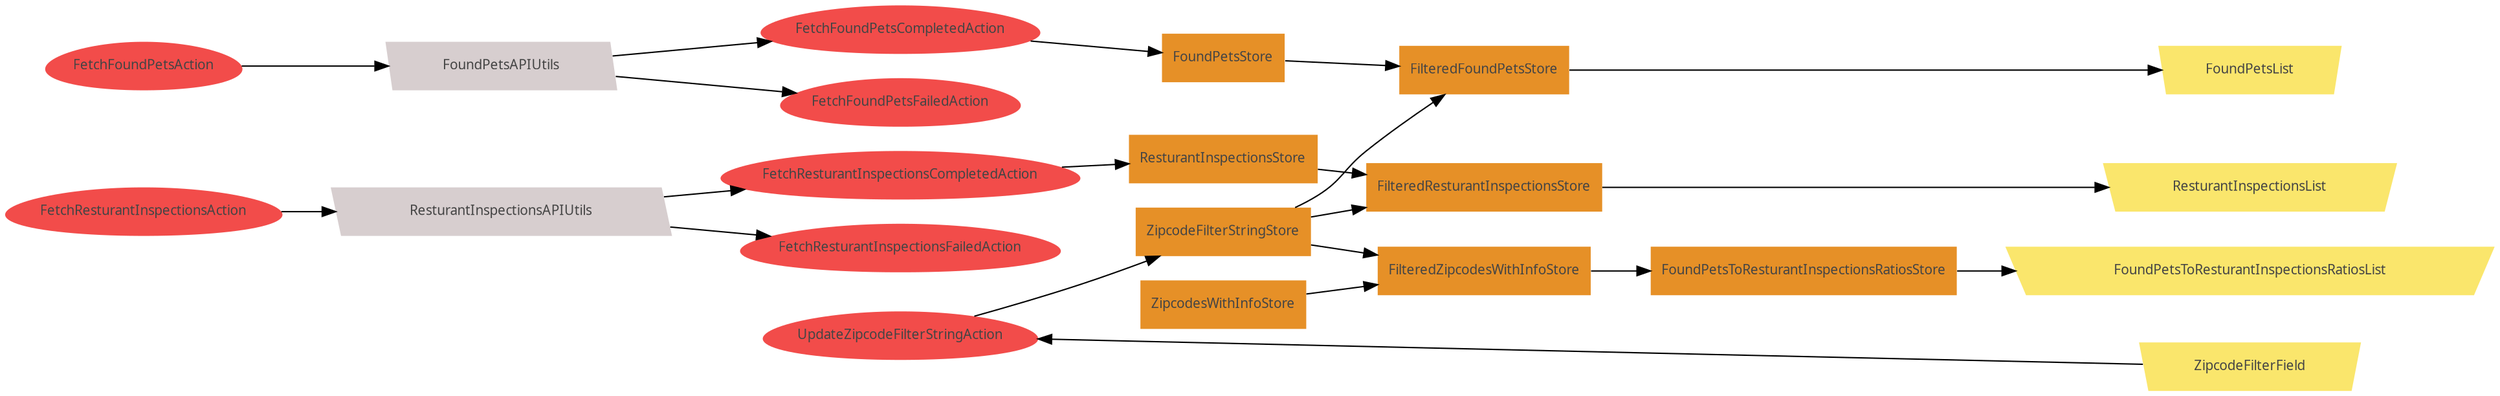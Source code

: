 digraph SystemDiagram {
    graph [rankdir=LR, clusterrank=local, style=dashed];
    node [fontname="Menlo", fontsize=10, fontcolor="#444444", color=none];
    FetchFoundPetsAction, FetchFoundPetsCompletedAction, FetchFoundPetsFailedAction, FetchResturantInspectionsAction, FetchResturantInspectionsCompletedAction, FetchResturantInspectionsFailedAction, UpdateZipcodeFilterStringAction [shape=polygon, sides=100, distortion=-0.1875, style=filled, fillcolor="#f24c4a"];
    subgraph {
        rank=same;
        FetchFoundPetsCompletedAction, FetchFoundPetsFailedAction, FetchResturantInspectionsCompletedAction, FetchResturantInspectionsFailedAction, UpdateZipcodeFilterStringAction;
    }
    subgraph APIUtils {
        rank=same;
        FoundPetsAPIUtils, ResturantInspectionsAPIUtils [shape=polygon, skew=-0.0625, style=filled, fillcolor="#D7CECF"];
    }
    FilteredFoundPetsStore, FoundPetsToResturantInspectionsRatiosStore, FilteredResturantInspectionsStore, ResturantInspectionsStore, FilteredZipcodesWithInfoStore, ZipcodeFilterStringStore, FoundPetsStore, ZipcodesWithInfoStore [shape=rect, style=filled, fillcolor="#E69027"];
    subgraph ReactComponents {
        rank=same;
        FoundPetsList, ResturantInspectionsList, FoundPetsToResturantInspectionsRatiosList, ZipcodeFilterField [shape=polygon, distortion=0.0625, style=filled, fillcolor="#FAE66C"];
    }

    FetchFoundPetsAction -> FoundPetsAPIUtils -> FetchFoundPetsCompletedAction, FetchFoundPetsFailedAction;
    FetchResturantInspectionsAction -> ResturantInspectionsAPIUtils -> FetchResturantInspectionsCompletedAction, FetchResturantInspectionsFailedAction;

    FetchFoundPetsCompletedAction -> FoundPetsStore -> FilteredFoundPetsStore -> FoundPetsList;
    FetchResturantInspectionsCompletedAction -> ResturantInspectionsStore -> FilteredResturantInspectionsStore -> ResturantInspectionsList;
    ZipcodesWithInfoStore -> FilteredZipcodesWithInfoStore -> FoundPetsToResturantInspectionsRatiosStore -> FoundPetsToResturantInspectionsRatiosList;
    ZipcodeFilterField -> UpdateZipcodeFilterStringAction -> ZipcodeFilterStringStore -> FilteredResturantInspectionsStore, FilteredFoundPetsStore, FilteredZipcodesWithInfoStore;
}
